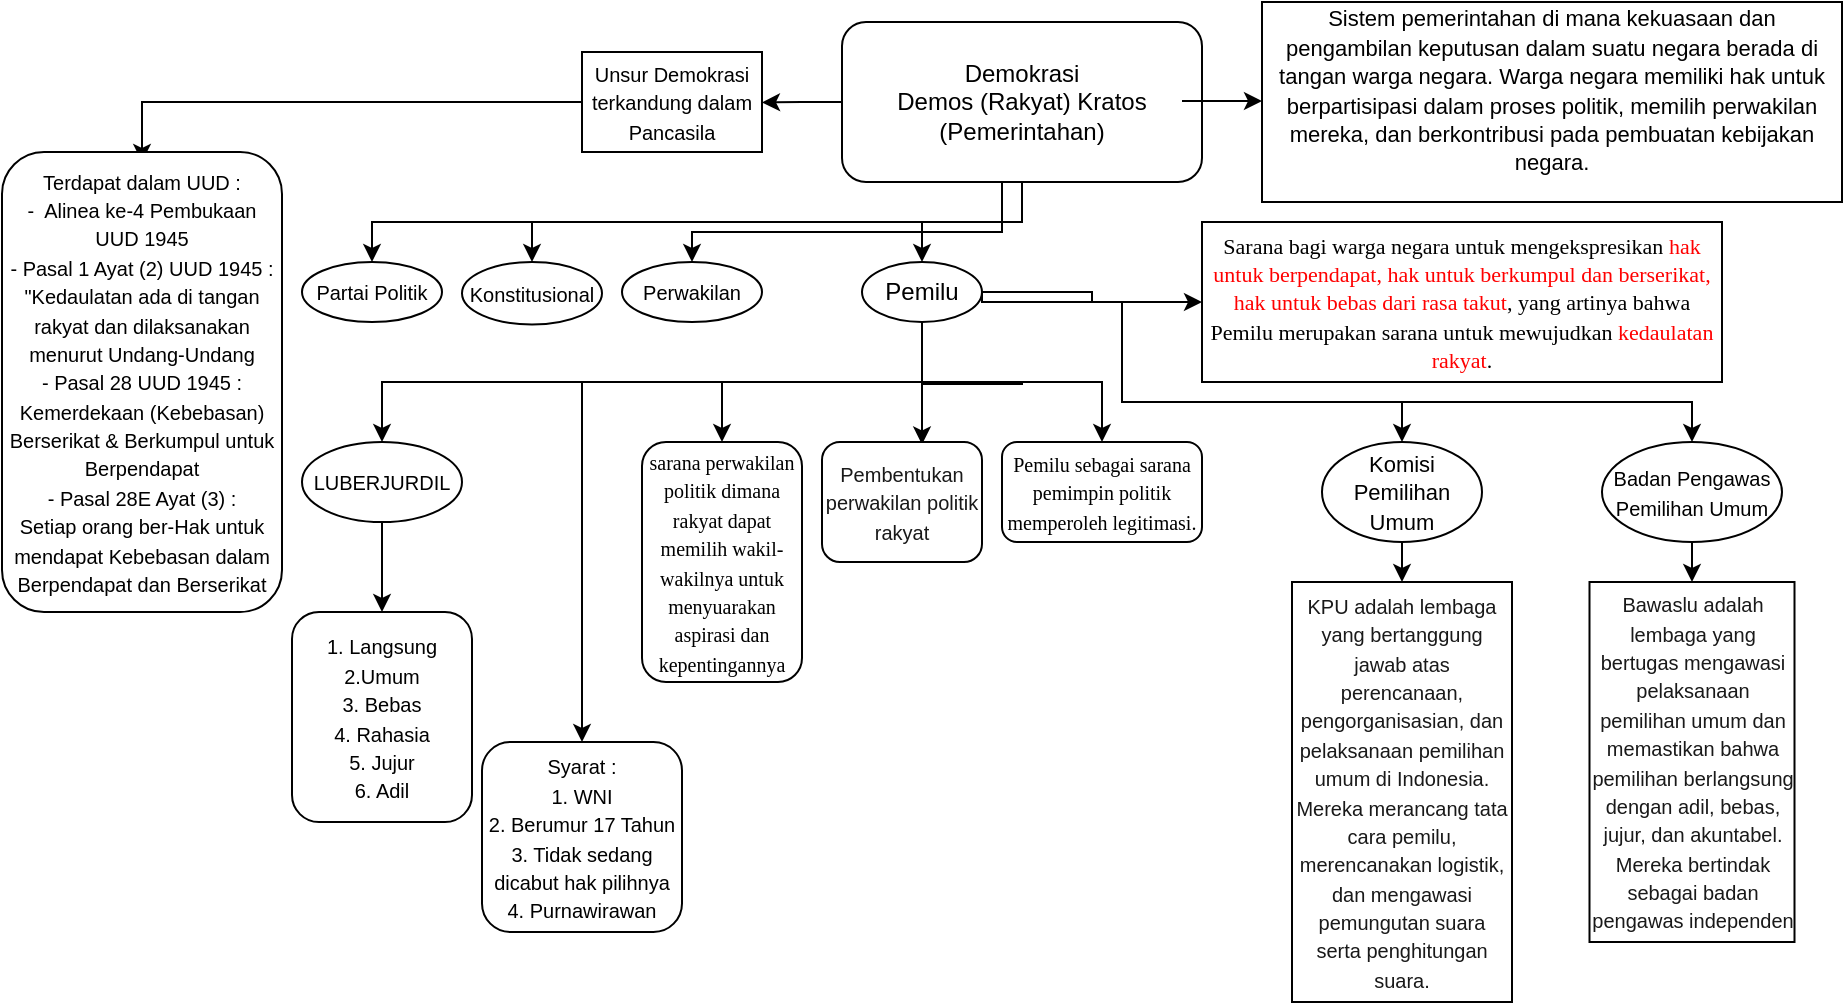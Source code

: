 <mxfile version="22.1.5" type="github">
  <diagram name="Halaman-1" id="0KanamrfrFxnqKmA-B9_">
    <mxGraphModel dx="2327" dy="861" grid="1" gridSize="10" guides="1" tooltips="1" connect="1" arrows="1" fold="1" page="1" pageScale="1" pageWidth="827" pageHeight="1169" math="0" shadow="0">
      <root>
        <mxCell id="0" />
        <mxCell id="1" parent="0" />
        <mxCell id="sA4h1yhg-4ciyW3SwDYC-16" style="edgeStyle=orthogonalEdgeStyle;rounded=0;orthogonalLoop=1;jettySize=auto;html=1;exitX=0;exitY=0.5;exitDx=0;exitDy=0;" parent="1" source="sA4h1yhg-4ciyW3SwDYC-1" edge="1">
          <mxGeometry relative="1" as="geometry">
            <mxPoint y="370.207" as="targetPoint" />
          </mxGeometry>
        </mxCell>
        <mxCell id="tXmElXfYWY3yzYsr_fPW-6" style="edgeStyle=orthogonalEdgeStyle;rounded=0;orthogonalLoop=1;jettySize=auto;html=1;exitX=0.5;exitY=1;exitDx=0;exitDy=0;" edge="1" parent="1" source="sA4h1yhg-4ciyW3SwDYC-1" target="tXmElXfYWY3yzYsr_fPW-3">
          <mxGeometry relative="1" as="geometry" />
        </mxCell>
        <mxCell id="tXmElXfYWY3yzYsr_fPW-7" style="edgeStyle=orthogonalEdgeStyle;rounded=0;orthogonalLoop=1;jettySize=auto;html=1;exitX=0.5;exitY=1;exitDx=0;exitDy=0;" edge="1" parent="1" source="sA4h1yhg-4ciyW3SwDYC-1" target="tXmElXfYWY3yzYsr_fPW-2">
          <mxGeometry relative="1" as="geometry" />
        </mxCell>
        <mxCell id="tXmElXfYWY3yzYsr_fPW-8" style="edgeStyle=orthogonalEdgeStyle;rounded=0;orthogonalLoop=1;jettySize=auto;html=1;exitX=0.5;exitY=1;exitDx=0;exitDy=0;entryX=0.5;entryY=0;entryDx=0;entryDy=0;" edge="1" parent="1" source="sA4h1yhg-4ciyW3SwDYC-1" target="tXmElXfYWY3yzYsr_fPW-4">
          <mxGeometry relative="1" as="geometry">
            <mxPoint x="120" y="440" as="targetPoint" />
            <Array as="points">
              <mxPoint x="120" y="435" />
              <mxPoint x="-35" y="435" />
            </Array>
          </mxGeometry>
        </mxCell>
        <mxCell id="sA4h1yhg-4ciyW3SwDYC-1" value="Demokrasi&lt;br&gt;Demos (Rakyat) Kratos (Pemerintahan)&lt;br&gt;" style="rounded=1;whiteSpace=wrap;html=1;" parent="1" vertex="1">
          <mxGeometry x="40" y="330" width="180" height="80" as="geometry" />
        </mxCell>
        <mxCell id="sA4h1yhg-4ciyW3SwDYC-2" value="" style="endArrow=classic;html=1;rounded=0;" parent="1" edge="1">
          <mxGeometry width="50" height="50" relative="1" as="geometry">
            <mxPoint x="210" y="369.5" as="sourcePoint" />
            <mxPoint x="250" y="369.5" as="targetPoint" />
          </mxGeometry>
        </mxCell>
        <mxCell id="sA4h1yhg-4ciyW3SwDYC-3" value="&lt;p style=&quot;line-height:1.2;text-align: justify;margin-top:0pt;margin-bottom:0pt;&quot; dir=&quot;ltr&quot;&gt;&lt;/p&gt;&lt;div&gt;&lt;/div&gt;&lt;span style=&quot;font-family: Arial, sans-serif; background-color: transparent; font-variant-numeric: normal; font-variant-east-asian: normal; font-variant-alternates: normal; font-variant-position: normal; vertical-align: baseline;&quot;&gt;&lt;font style=&quot;font-size: 11px;&quot;&gt;Sistem pemerintahan di mana kekuasaan dan pengambilan keputusan dalam suatu negara berada di tangan warga negara. Warga negara memiliki hak untuk berpartisipasi dalam proses politik, memilih perwakilan mereka, dan berkontribusi pada pembuatan kebijakan negara.&lt;/font&gt;&lt;/span&gt;&lt;p&gt;&lt;/p&gt;&lt;span id=&quot;docs-internal-guid-f88d4b03-7fff-e742-5f2c-cb4b65c643af&quot;&gt;&lt;/span&gt;" style="rounded=0;whiteSpace=wrap;html=1;" parent="1" vertex="1">
          <mxGeometry x="250" y="320" width="290" height="100" as="geometry" />
        </mxCell>
        <mxCell id="sA4h1yhg-4ciyW3SwDYC-4" value="" style="endArrow=classic;html=1;rounded=0;entryX=0.5;entryY=0;entryDx=0;entryDy=0;" parent="1" edge="1" target="sA4h1yhg-4ciyW3SwDYC-5">
          <mxGeometry width="50" height="50" relative="1" as="geometry">
            <mxPoint x="120" y="410" as="sourcePoint" />
            <mxPoint x="120" y="450" as="targetPoint" />
            <Array as="points">
              <mxPoint x="120" y="430" />
              <mxPoint x="80" y="430" />
            </Array>
          </mxGeometry>
        </mxCell>
        <mxCell id="sA4h1yhg-4ciyW3SwDYC-10" style="edgeStyle=orthogonalEdgeStyle;rounded=0;orthogonalLoop=1;jettySize=auto;html=1;entryX=0;entryY=0.5;entryDx=0;entryDy=0;" parent="1" source="sA4h1yhg-4ciyW3SwDYC-5" target="sA4h1yhg-4ciyW3SwDYC-7" edge="1">
          <mxGeometry relative="1" as="geometry">
            <mxPoint x="215" y="490" as="targetPoint" />
          </mxGeometry>
        </mxCell>
        <mxCell id="sA4h1yhg-4ciyW3SwDYC-11" style="edgeStyle=orthogonalEdgeStyle;rounded=0;orthogonalLoop=1;jettySize=auto;html=1;entryX=0.5;entryY=0;entryDx=0;entryDy=0;" parent="1" edge="1">
          <mxGeometry relative="1" as="geometry">
            <mxPoint x="80" y="541.25" as="targetPoint" />
            <Array as="points">
              <mxPoint x="80" y="481" />
              <mxPoint x="80" y="510" />
              <mxPoint x="130" y="510" />
              <mxPoint x="130" y="511" />
              <mxPoint x="80" y="511" />
            </Array>
            <mxPoint x="80" y="481" as="sourcePoint" />
          </mxGeometry>
        </mxCell>
        <mxCell id="sA4h1yhg-4ciyW3SwDYC-12" style="edgeStyle=orthogonalEdgeStyle;rounded=0;orthogonalLoop=1;jettySize=auto;html=1;exitX=0.5;exitY=1;exitDx=0;exitDy=0;" parent="1" source="sA4h1yhg-4ciyW3SwDYC-5" edge="1">
          <mxGeometry relative="1" as="geometry">
            <mxPoint x="170" y="540" as="targetPoint" />
            <Array as="points">
              <mxPoint x="80" y="510" />
              <mxPoint x="170" y="510" />
            </Array>
          </mxGeometry>
        </mxCell>
        <mxCell id="sA4h1yhg-4ciyW3SwDYC-22" style="edgeStyle=orthogonalEdgeStyle;rounded=0;orthogonalLoop=1;jettySize=auto;html=1;exitX=1;exitY=0.5;exitDx=0;exitDy=0;entryX=0.5;entryY=0;entryDx=0;entryDy=0;" parent="1" source="sA4h1yhg-4ciyW3SwDYC-5" target="sA4h1yhg-4ciyW3SwDYC-23" edge="1">
          <mxGeometry relative="1" as="geometry">
            <mxPoint x="280.0" y="540" as="targetPoint" />
            <Array as="points">
              <mxPoint x="180" y="470" />
              <mxPoint x="180" y="520" />
              <mxPoint x="320" y="520" />
            </Array>
          </mxGeometry>
        </mxCell>
        <mxCell id="tXmElXfYWY3yzYsr_fPW-12" style="edgeStyle=orthogonalEdgeStyle;rounded=0;orthogonalLoop=1;jettySize=auto;html=1;exitX=0.5;exitY=1;exitDx=0;exitDy=0;" edge="1" parent="1" source="sA4h1yhg-4ciyW3SwDYC-5" target="tXmElXfYWY3yzYsr_fPW-11">
          <mxGeometry relative="1" as="geometry" />
        </mxCell>
        <mxCell id="tXmElXfYWY3yzYsr_fPW-18" style="edgeStyle=orthogonalEdgeStyle;rounded=0;orthogonalLoop=1;jettySize=auto;html=1;exitX=0.5;exitY=1;exitDx=0;exitDy=0;entryX=0.5;entryY=0;entryDx=0;entryDy=0;" edge="1" parent="1" source="sA4h1yhg-4ciyW3SwDYC-5" target="tXmElXfYWY3yzYsr_fPW-17">
          <mxGeometry relative="1" as="geometry">
            <mxPoint x="-90" y="540" as="targetPoint" />
            <Array as="points">
              <mxPoint x="80" y="510" />
              <mxPoint x="-90" y="510" />
            </Array>
          </mxGeometry>
        </mxCell>
        <mxCell id="sA4h1yhg-4ciyW3SwDYC-5" value="Pemilu" style="ellipse;whiteSpace=wrap;html=1;" parent="1" vertex="1">
          <mxGeometry x="50" y="450" width="60" height="30" as="geometry" />
        </mxCell>
        <mxCell id="sA4h1yhg-4ciyW3SwDYC-6" value="" style="endArrow=classic;html=1;rounded=0;exitX=0.5;exitY=1;exitDx=0;exitDy=0;entryX=0.5;entryY=0;entryDx=0;entryDy=0;" parent="1" source="sA4h1yhg-4ciyW3SwDYC-5" target="sA4h1yhg-4ciyW3SwDYC-13" edge="1">
          <mxGeometry width="50" height="50" relative="1" as="geometry">
            <mxPoint x="30" y="490" as="sourcePoint" />
            <mxPoint x="-49.5" y="520" as="targetPoint" />
            <Array as="points">
              <mxPoint x="80" y="510" />
              <mxPoint x="-20" y="510" />
            </Array>
          </mxGeometry>
        </mxCell>
        <mxCell id="sA4h1yhg-4ciyW3SwDYC-7" value="&lt;font style=&quot;&quot;&gt;&lt;font style=&quot;font-size: 11px;&quot;&gt;&lt;b id=&quot;docs-internal-guid-8512b953-7fff-637d-4831-09bb26a66fec&quot; style=&quot;font-weight: normal;&quot;&gt;&lt;span style=&quot;font-family: Narkisim; color: rgb(0, 0, 0); background-color: transparent; font-weight: 400; font-style: normal; font-variant: normal; text-decoration: none; vertical-align: baseline;&quot;&gt;Sarana bagi warga negara untuk mengekspresikan &lt;/span&gt;&lt;span style=&quot;font-family: Narkisim; color: rgb(255, 0, 0); background-color: transparent; font-weight: 400; font-style: normal; font-variant: normal; text-decoration: none; vertical-align: baseline;&quot;&gt;hak untuk berpendapat, hak untuk berkumpul dan berserikat, hak untuk bebas dari rasa takut&lt;/span&gt;&lt;span style=&quot;font-family: Narkisim; color: rgb(0, 0, 0); background-color: transparent; font-weight: 400; font-style: normal; font-variant: normal; text-decoration: none; vertical-align: baseline;&quot;&gt;, yang artinya bahwa Pemilu merupakan sarana untuk mewujudkan &lt;/span&gt;&lt;span style=&quot;font-family: Narkisim; color: rgb(255, 0, 0); background-color: transparent; font-weight: 400; font-style: normal; font-variant: normal; text-decoration: none; vertical-align: baseline;&quot;&gt;kedaulatan rakyat&lt;/span&gt;&lt;span style=&quot;font-family: Narkisim; color: rgb(0, 0, 0); background-color: transparent; font-weight: 400; font-style: normal; font-variant: normal; text-decoration: none; vertical-align: baseline;&quot;&gt;.&lt;/span&gt;&lt;/b&gt;&lt;/font&gt;&lt;br&gt;&lt;/font&gt;" style="rounded=0;whiteSpace=wrap;html=1;" parent="1" vertex="1">
          <mxGeometry x="220" y="430" width="260" height="80" as="geometry" />
        </mxCell>
        <mxCell id="sA4h1yhg-4ciyW3SwDYC-13" value="&lt;font style=&quot;&quot;&gt;&lt;font style=&quot;font-size: 10px;&quot;&gt;&lt;b id=&quot;docs-internal-guid-9110bd9b-7fff-330d-d7f6-1b1bdb247be8&quot; style=&quot;font-weight: normal;&quot;&gt;&lt;span style=&quot;font-family: Narkisim; color: rgb(0, 0, 0); background-color: transparent; font-weight: 400; font-style: normal; font-variant: normal; text-decoration: none; vertical-align: baseline;&quot;&gt;sarana perwakilan politik dimana rakyat dapat memilih wakil-wakilnya untuk menyuarakan aspirasi dan kepentingannya&lt;/span&gt;&lt;/b&gt;&lt;/font&gt;&lt;br&gt;&lt;/font&gt;" style="rounded=1;whiteSpace=wrap;html=1;" parent="1" vertex="1">
          <mxGeometry x="-60" y="540" width="80" height="120" as="geometry" />
        </mxCell>
        <mxCell id="sA4h1yhg-4ciyW3SwDYC-14" value="&lt;font style=&quot;font-size: 10px;&quot;&gt;&lt;span id=&quot;docs-internal-guid-73ed49bc-7fff-0ea4-dca9-06ae33da2d3c&quot; style=&quot;&quot;&gt;&lt;span style=&quot;font-family: Arial, sans-serif; color: rgb(25, 25, 25); background-color: transparent; font-style: normal; font-variant: normal; text-decoration: none; vertical-align: baseline;&quot;&gt;Pembentukan perwakilan politik rakyat&lt;/span&gt;&lt;/span&gt;&lt;br&gt;&lt;/font&gt;" style="rounded=1;whiteSpace=wrap;html=1;" parent="1" vertex="1">
          <mxGeometry x="30" y="540" width="80" height="60" as="geometry" />
        </mxCell>
        <mxCell id="sA4h1yhg-4ciyW3SwDYC-17" style="edgeStyle=orthogonalEdgeStyle;rounded=0;orthogonalLoop=1;jettySize=auto;html=1;exitX=0;exitY=0.5;exitDx=0;exitDy=0;" parent="1" source="sA4h1yhg-4ciyW3SwDYC-15" edge="1">
          <mxGeometry relative="1" as="geometry">
            <mxPoint x="-310" y="400" as="targetPoint" />
            <Array as="points">
              <mxPoint x="-310" y="370" />
            </Array>
          </mxGeometry>
        </mxCell>
        <mxCell id="sA4h1yhg-4ciyW3SwDYC-15" value="&lt;font style=&quot;font-size: 10px;&quot;&gt;Unsur Demokrasi terkandung dalam Pancasila&lt;/font&gt;" style="rounded=0;whiteSpace=wrap;html=1;" parent="1" vertex="1">
          <mxGeometry x="-90" y="345" width="90" height="50" as="geometry" />
        </mxCell>
        <mxCell id="sA4h1yhg-4ciyW3SwDYC-18" value="&lt;font style=&quot;font-size: 10px;&quot;&gt;Terdapat dalam UUD :&lt;br&gt;-&amp;nbsp; Alinea ke-4 Pembukaan UUD 1945&lt;br&gt;- Pasal 1 Ayat (2) UUD 1945 : &quot;Kedaulatan ada di tangan rakyat dan dilaksanakan menurut Undang-Undang&lt;br&gt;- Pasal 28 UUD 1945 :&lt;br&gt;Kemerdekaan (Kebebasan) Berserikat &amp;amp; Berkumpul untuk Berpendapat&lt;br&gt;- Pasal 28E Ayat (3) :&lt;br&gt;Setiap orang ber-Hak untuk mendapat Kebebasan dalam Berpendapat dan Berserikat&lt;br&gt;&lt;/font&gt;" style="rounded=1;whiteSpace=wrap;html=1;" parent="1" vertex="1">
          <mxGeometry x="-380" y="395" width="140" height="230" as="geometry" />
        </mxCell>
        <mxCell id="sA4h1yhg-4ciyW3SwDYC-20" value="&lt;font style=&quot;font-size: 10px;&quot;&gt;&lt;b id=&quot;docs-internal-guid-514893dc-7fff-3c5f-b15b-3921a4878f30&quot; style=&quot;font-weight:normal;&quot;&gt;&lt;span style=&quot;font-family: Narkisim; color: rgb(0, 0, 0); background-color: transparent; font-weight: 400; font-style: normal; font-variant: normal; text-decoration: none; vertical-align: baseline;&quot;&gt;Pemilu sebagai sarana pemimpin politik memperoleh legitimasi.&lt;/span&gt;&lt;/b&gt;&lt;br&gt;&lt;/font&gt;" style="rounded=1;whiteSpace=wrap;html=1;" parent="1" vertex="1">
          <mxGeometry x="120" y="540" width="100" height="50" as="geometry" />
        </mxCell>
        <mxCell id="sA4h1yhg-4ciyW3SwDYC-28" style="edgeStyle=orthogonalEdgeStyle;rounded=0;orthogonalLoop=1;jettySize=auto;html=1;exitX=0.5;exitY=1;exitDx=0;exitDy=0;entryX=0.5;entryY=0;entryDx=0;entryDy=0;" parent="1" source="sA4h1yhg-4ciyW3SwDYC-23" target="sA4h1yhg-4ciyW3SwDYC-27" edge="1">
          <mxGeometry relative="1" as="geometry" />
        </mxCell>
        <mxCell id="sA4h1yhg-4ciyW3SwDYC-23" value="&lt;font style=&quot;font-size: 11px;&quot;&gt;Komisi &lt;/font&gt;&lt;font style=&quot;font-size: 11px;&quot;&gt;Pemilihan &lt;/font&gt;&lt;font style=&quot;font-size: 11px;&quot;&gt;Umum&lt;/font&gt;" style="ellipse;whiteSpace=wrap;html=1;" parent="1" vertex="1">
          <mxGeometry x="280" y="540" width="80" height="50" as="geometry" />
        </mxCell>
        <mxCell id="sA4h1yhg-4ciyW3SwDYC-31" style="edgeStyle=orthogonalEdgeStyle;rounded=0;orthogonalLoop=1;jettySize=auto;html=1;exitX=0.5;exitY=1;exitDx=0;exitDy=0;entryX=0.5;entryY=0;entryDx=0;entryDy=0;" parent="1" source="sA4h1yhg-4ciyW3SwDYC-24" target="sA4h1yhg-4ciyW3SwDYC-30" edge="1">
          <mxGeometry relative="1" as="geometry" />
        </mxCell>
        <mxCell id="sA4h1yhg-4ciyW3SwDYC-24" value="&lt;font style=&quot;font-size: 10px;&quot;&gt;Badan Pengawas Pemilihan Umum&lt;/font&gt;" style="ellipse;whiteSpace=wrap;html=1;" parent="1" vertex="1">
          <mxGeometry x="420" y="540" width="90" height="50" as="geometry" />
        </mxCell>
        <mxCell id="sA4h1yhg-4ciyW3SwDYC-25" value="" style="endArrow=classic;html=1;rounded=0;entryX=0.5;entryY=0;entryDx=0;entryDy=0;" parent="1" target="sA4h1yhg-4ciyW3SwDYC-24" edge="1">
          <mxGeometry width="50" height="50" relative="1" as="geometry">
            <mxPoint x="280" y="520" as="sourcePoint" />
            <mxPoint x="210" y="510" as="targetPoint" />
            <Array as="points">
              <mxPoint x="465" y="520" />
            </Array>
          </mxGeometry>
        </mxCell>
        <mxCell id="sA4h1yhg-4ciyW3SwDYC-27" value="&lt;font style=&quot;font-size: 10px;&quot;&gt;&lt;b id=&quot;docs-internal-guid-68b93497-7fff-dd27-ce5c-78cffe38ca2b&quot; style=&quot;font-weight:normal;&quot;&gt;&lt;span style=&quot;font-family: Arial, sans-serif; color: rgb(25, 25, 25); background-color: transparent; font-weight: 400; font-style: normal; font-variant: normal; text-decoration: none; vertical-align: baseline;&quot;&gt;KPU adalah lembaga yang bertanggung jawab atas perencanaan, pengorganisasian, dan pelaksanaan pemilihan umum di Indonesia. Mereka merancang tata cara pemilu, merencanakan logistik, dan mengawasi pemungutan suara serta penghitungan suara.&lt;/span&gt;&lt;/b&gt;&lt;br&gt;&lt;/font&gt;" style="rounded=0;whiteSpace=wrap;html=1;" parent="1" vertex="1">
          <mxGeometry x="265" y="610" width="110" height="210" as="geometry" />
        </mxCell>
        <mxCell id="sA4h1yhg-4ciyW3SwDYC-30" value="&lt;font style=&quot;font-size: 10px;&quot;&gt;&lt;b id=&quot;docs-internal-guid-aced689b-7fff-b852-f490-ddd3e35f9ec3&quot; style=&quot;font-weight:normal;&quot;&gt;&lt;span style=&quot;font-family: Arial, sans-serif; color: rgb(25, 25, 25); background-color: transparent; font-weight: 400; font-style: normal; font-variant: normal; text-decoration: none; vertical-align: baseline;&quot;&gt;Bawaslu adalah lembaga yang bertugas mengawasi pelaksanaan pemilihan umum dan memastikan bahwa pemilihan berlangsung dengan adil, bebas, jujur, dan akuntabel. Mereka bertindak sebagai badan pengawas independen&lt;/span&gt;&lt;/b&gt;&lt;br&gt;&lt;/font&gt;" style="rounded=0;whiteSpace=wrap;html=1;" parent="1" vertex="1">
          <mxGeometry x="413.75" y="610" width="102.5" height="180" as="geometry" />
        </mxCell>
        <mxCell id="tXmElXfYWY3yzYsr_fPW-2" value="&lt;font style=&quot;font-size: 10px;&quot;&gt;Partai Politik&lt;/font&gt;" style="ellipse;whiteSpace=wrap;html=1;" vertex="1" parent="1">
          <mxGeometry x="-230" y="450" width="70" height="30" as="geometry" />
        </mxCell>
        <mxCell id="tXmElXfYWY3yzYsr_fPW-3" value="&lt;font style=&quot;font-size: 10px;&quot;&gt;Konstitusional&lt;/font&gt;" style="ellipse;whiteSpace=wrap;html=1;" vertex="1" parent="1">
          <mxGeometry x="-150" y="450" width="70" height="31.25" as="geometry" />
        </mxCell>
        <mxCell id="tXmElXfYWY3yzYsr_fPW-4" value="&lt;font style=&quot;font-size: 10px;&quot;&gt;Perwakilan&lt;/font&gt;" style="ellipse;whiteSpace=wrap;html=1;" vertex="1" parent="1">
          <mxGeometry x="-70" y="450" width="70" height="30" as="geometry" />
        </mxCell>
        <mxCell id="tXmElXfYWY3yzYsr_fPW-15" style="edgeStyle=orthogonalEdgeStyle;rounded=0;orthogonalLoop=1;jettySize=auto;html=1;exitX=0.5;exitY=1;exitDx=0;exitDy=0;entryX=0.5;entryY=0;entryDx=0;entryDy=0;" edge="1" parent="1" source="tXmElXfYWY3yzYsr_fPW-11" target="tXmElXfYWY3yzYsr_fPW-14">
          <mxGeometry relative="1" as="geometry" />
        </mxCell>
        <mxCell id="tXmElXfYWY3yzYsr_fPW-11" value="&lt;font style=&quot;font-size: 10px;&quot;&gt;LUBERJURDIL&lt;/font&gt;" style="ellipse;whiteSpace=wrap;html=1;" vertex="1" parent="1">
          <mxGeometry x="-230" y="540" width="80" height="40" as="geometry" />
        </mxCell>
        <mxCell id="tXmElXfYWY3yzYsr_fPW-14" value="&lt;font style=&quot;font-size: 10px;&quot;&gt;1. Langsung&lt;br&gt;2.Umum&lt;br&gt;3. Bebas&lt;br&gt;4. Rahasia&lt;br&gt;5. Jujur&lt;br&gt;6. Adil&lt;/font&gt;" style="rounded=1;whiteSpace=wrap;html=1;" vertex="1" parent="1">
          <mxGeometry x="-235" y="625" width="90" height="105" as="geometry" />
        </mxCell>
        <mxCell id="tXmElXfYWY3yzYsr_fPW-17" value="&lt;font style=&quot;font-size: 10px;&quot;&gt;Syarat :&lt;br&gt;1. WNI&lt;br&gt;2. Berumur 17 Tahun&lt;br&gt;3. Tidak sedang dicabut hak pilihnya&lt;br&gt;4. Purnawirawan&lt;/font&gt;" style="rounded=1;whiteSpace=wrap;html=1;" vertex="1" parent="1">
          <mxGeometry x="-140" y="690" width="100" height="95" as="geometry" />
        </mxCell>
      </root>
    </mxGraphModel>
  </diagram>
</mxfile>
